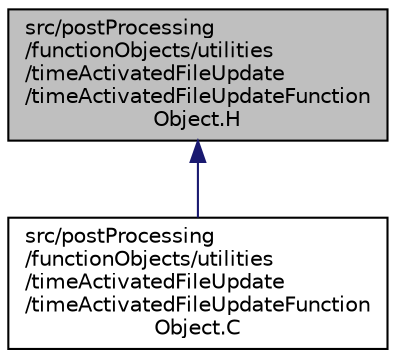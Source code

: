digraph "src/postProcessing/functionObjects/utilities/timeActivatedFileUpdate/timeActivatedFileUpdateFunctionObject.H"
{
  bgcolor="transparent";
  edge [fontname="Helvetica",fontsize="10",labelfontname="Helvetica",labelfontsize="10"];
  node [fontname="Helvetica",fontsize="10",shape=record];
  Node1 [label="src/postProcessing\l/functionObjects/utilities\l/timeActivatedFileUpdate\l/timeActivatedFileUpdateFunction\lObject.H",height=0.2,width=0.4,color="black", fillcolor="grey75", style="filled", fontcolor="black"];
  Node1 -> Node2 [dir="back",color="midnightblue",fontsize="10",style="solid",fontname="Helvetica"];
  Node2 [label="src/postProcessing\l/functionObjects/utilities\l/timeActivatedFileUpdate\l/timeActivatedFileUpdateFunction\lObject.C",height=0.2,width=0.4,color="black",URL="$a09388.html"];
}
